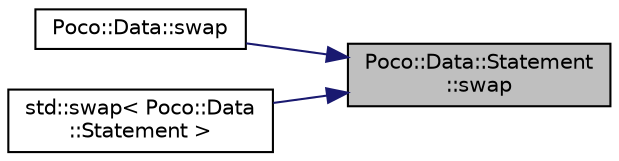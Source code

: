digraph "Poco::Data::Statement::swap"
{
 // LATEX_PDF_SIZE
  edge [fontname="Helvetica",fontsize="10",labelfontname="Helvetica",labelfontsize="10"];
  node [fontname="Helvetica",fontsize="10",shape=record];
  rankdir="RL";
  Node1 [label="Poco::Data::Statement\l::swap",height=0.2,width=0.4,color="black", fillcolor="grey75", style="filled", fontcolor="black",tooltip="Assignment operator."];
  Node1 -> Node2 [dir="back",color="midnightblue",fontsize="10",style="solid"];
  Node2 [label="Poco::Data::swap",height=0.2,width=0.4,color="black", fillcolor="white", style="filled",URL="$namespacePoco_1_1Data.html#af32f7d301572507811f06b3f59727620",tooltip=" "];
  Node1 -> Node3 [dir="back",color="midnightblue",fontsize="10",style="solid"];
  Node3 [label="std::swap\< Poco::Data\l::Statement \>",height=0.2,width=0.4,color="black", fillcolor="white", style="filled",URL="$namespacestd.html#a1afb7583ce7f37190bc36f06ea1fa798",tooltip="Full template specalization of std:::swap for Statement."];
}
